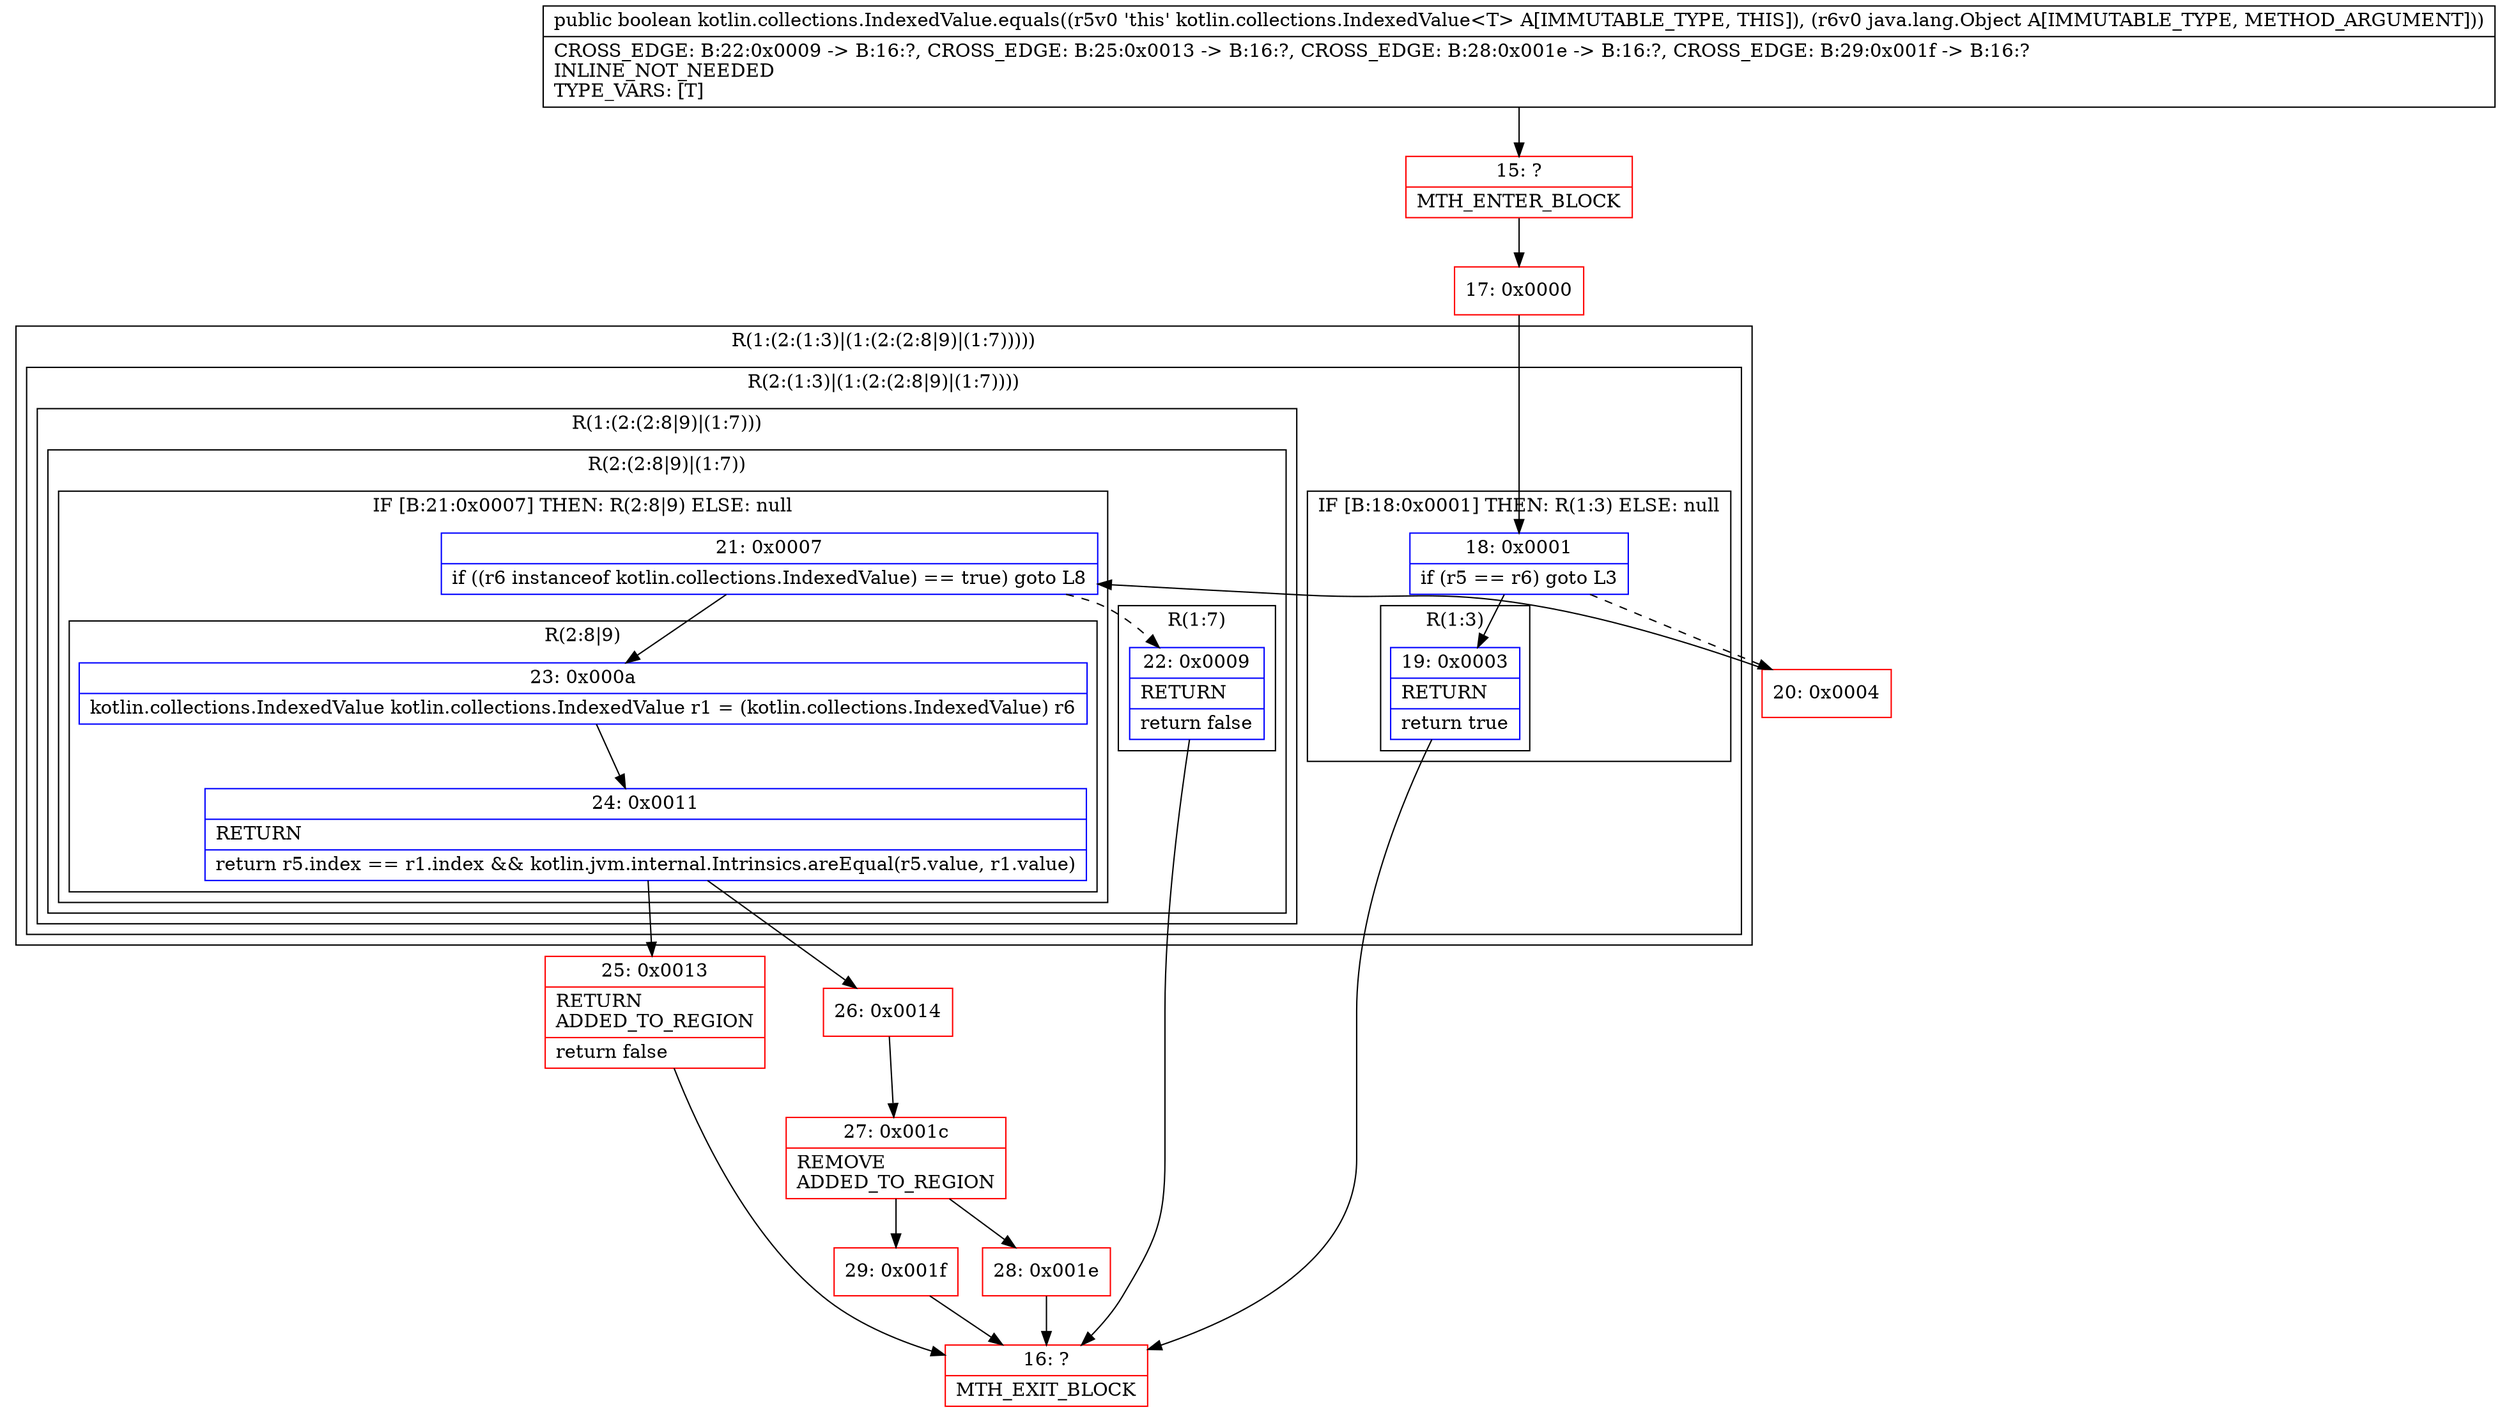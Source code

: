 digraph "CFG forkotlin.collections.IndexedValue.equals(Ljava\/lang\/Object;)Z" {
subgraph cluster_Region_601440584 {
label = "R(1:(2:(1:3)|(1:(2:(2:8|9)|(1:7)))))";
node [shape=record,color=blue];
subgraph cluster_Region_852343938 {
label = "R(2:(1:3)|(1:(2:(2:8|9)|(1:7))))";
node [shape=record,color=blue];
subgraph cluster_IfRegion_1243114639 {
label = "IF [B:18:0x0001] THEN: R(1:3) ELSE: null";
node [shape=record,color=blue];
Node_18 [shape=record,label="{18\:\ 0x0001|if (r5 == r6) goto L3\l}"];
subgraph cluster_Region_1327232340 {
label = "R(1:3)";
node [shape=record,color=blue];
Node_19 [shape=record,label="{19\:\ 0x0003|RETURN\l|return true\l}"];
}
}
subgraph cluster_Region_639713022 {
label = "R(1:(2:(2:8|9)|(1:7)))";
node [shape=record,color=blue];
subgraph cluster_Region_2035793684 {
label = "R(2:(2:8|9)|(1:7))";
node [shape=record,color=blue];
subgraph cluster_IfRegion_1881331877 {
label = "IF [B:21:0x0007] THEN: R(2:8|9) ELSE: null";
node [shape=record,color=blue];
Node_21 [shape=record,label="{21\:\ 0x0007|if ((r6 instanceof kotlin.collections.IndexedValue) == true) goto L8\l}"];
subgraph cluster_Region_707323625 {
label = "R(2:8|9)";
node [shape=record,color=blue];
Node_23 [shape=record,label="{23\:\ 0x000a|kotlin.collections.IndexedValue kotlin.collections.IndexedValue r1 = (kotlin.collections.IndexedValue) r6\l}"];
Node_24 [shape=record,label="{24\:\ 0x0011|RETURN\l|return r5.index == r1.index && kotlin.jvm.internal.Intrinsics.areEqual(r5.value, r1.value)\l}"];
}
}
subgraph cluster_Region_1619210912 {
label = "R(1:7)";
node [shape=record,color=blue];
Node_22 [shape=record,label="{22\:\ 0x0009|RETURN\l|return false\l}"];
}
}
}
}
}
Node_15 [shape=record,color=red,label="{15\:\ ?|MTH_ENTER_BLOCK\l}"];
Node_17 [shape=record,color=red,label="{17\:\ 0x0000}"];
Node_16 [shape=record,color=red,label="{16\:\ ?|MTH_EXIT_BLOCK\l}"];
Node_20 [shape=record,color=red,label="{20\:\ 0x0004}"];
Node_25 [shape=record,color=red,label="{25\:\ 0x0013|RETURN\lADDED_TO_REGION\l|return false\l}"];
Node_26 [shape=record,color=red,label="{26\:\ 0x0014}"];
Node_27 [shape=record,color=red,label="{27\:\ 0x001c|REMOVE\lADDED_TO_REGION\l}"];
Node_28 [shape=record,color=red,label="{28\:\ 0x001e}"];
Node_29 [shape=record,color=red,label="{29\:\ 0x001f}"];
MethodNode[shape=record,label="{public boolean kotlin.collections.IndexedValue.equals((r5v0 'this' kotlin.collections.IndexedValue\<T\> A[IMMUTABLE_TYPE, THIS]), (r6v0 java.lang.Object A[IMMUTABLE_TYPE, METHOD_ARGUMENT]))  | CROSS_EDGE: B:22:0x0009 \-\> B:16:?, CROSS_EDGE: B:25:0x0013 \-\> B:16:?, CROSS_EDGE: B:28:0x001e \-\> B:16:?, CROSS_EDGE: B:29:0x001f \-\> B:16:?\lINLINE_NOT_NEEDED\lTYPE_VARS: [T]\l}"];
MethodNode -> Node_15;Node_18 -> Node_19;
Node_18 -> Node_20[style=dashed];
Node_19 -> Node_16;
Node_21 -> Node_22[style=dashed];
Node_21 -> Node_23;
Node_23 -> Node_24;
Node_24 -> Node_25;
Node_24 -> Node_26;
Node_22 -> Node_16;
Node_15 -> Node_17;
Node_17 -> Node_18;
Node_20 -> Node_21;
Node_25 -> Node_16;
Node_26 -> Node_27;
Node_27 -> Node_28;
Node_27 -> Node_29;
Node_28 -> Node_16;
Node_29 -> Node_16;
}

